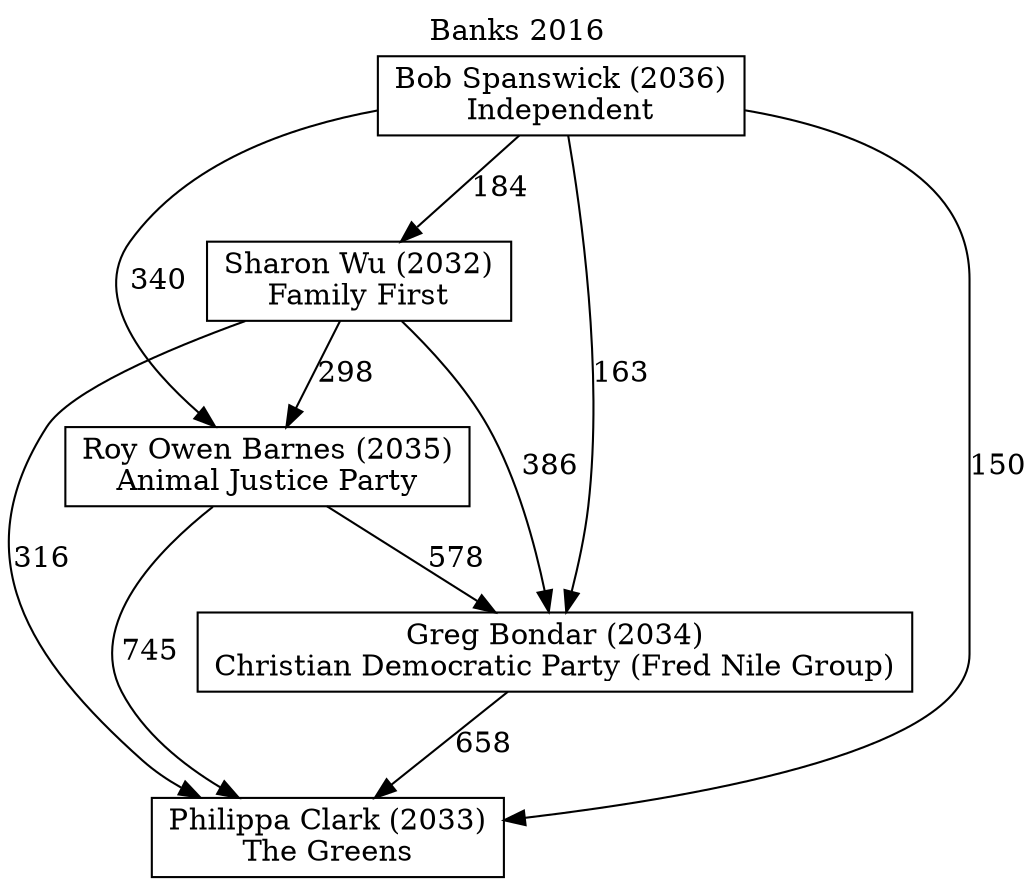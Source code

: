 // House preference flow
digraph "Philippa Clark (2033)_Banks_2016" {
	graph [label="Banks 2016" labelloc=t mclimit=10]
	node [shape=box]
	"Sharon Wu (2032)" [label="Sharon Wu (2032)
Family First"]
	"Greg Bondar (2034)" [label="Greg Bondar (2034)
Christian Democratic Party (Fred Nile Group)"]
	"Bob Spanswick (2036)" [label="Bob Spanswick (2036)
Independent"]
	"Philippa Clark (2033)" [label="Philippa Clark (2033)
The Greens"]
	"Roy Owen Barnes (2035)" [label="Roy Owen Barnes (2035)
Animal Justice Party"]
	"Bob Spanswick (2036)" -> "Greg Bondar (2034)" [label=163]
	"Bob Spanswick (2036)" -> "Roy Owen Barnes (2035)" [label=340]
	"Bob Spanswick (2036)" -> "Philippa Clark (2033)" [label=150]
	"Sharon Wu (2032)" -> "Roy Owen Barnes (2035)" [label=298]
	"Greg Bondar (2034)" -> "Philippa Clark (2033)" [label=658]
	"Bob Spanswick (2036)" -> "Sharon Wu (2032)" [label=184]
	"Roy Owen Barnes (2035)" -> "Greg Bondar (2034)" [label=578]
	"Sharon Wu (2032)" -> "Greg Bondar (2034)" [label=386]
	"Sharon Wu (2032)" -> "Philippa Clark (2033)" [label=316]
	"Roy Owen Barnes (2035)" -> "Philippa Clark (2033)" [label=745]
}
